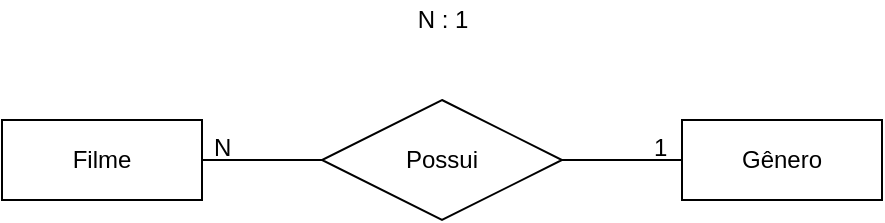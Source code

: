<mxfile version="14.9.3" type="device" pages="2"><diagram id="wnOU6if15Dh_vu8lPUEJ" name="CONCEITUAL"><mxGraphModel dx="868" dy="450" grid="1" gridSize="10" guides="1" tooltips="1" connect="1" arrows="1" fold="1" page="1" pageScale="1" pageWidth="827" pageHeight="1169" math="0" shadow="0"><root><mxCell id="0"/><mxCell id="1" parent="0"/><mxCell id="rFgpefulvbcbcfqrcUcX-6" style="edgeStyle=orthogonalEdgeStyle;rounded=0;orthogonalLoop=1;jettySize=auto;html=1;entryX=0;entryY=0.5;entryDx=0;entryDy=0;entryPerimeter=0;endArrow=none;endFill=0;" parent="1" source="rFgpefulvbcbcfqrcUcX-1" target="rFgpefulvbcbcfqrcUcX-4" edge="1"><mxGeometry relative="1" as="geometry"/></mxCell><mxCell id="rFgpefulvbcbcfqrcUcX-1" value="&lt;font style=&quot;vertical-align: inherit&quot;&gt;&lt;font style=&quot;vertical-align: inherit&quot;&gt;Filme&lt;/font&gt;&lt;/font&gt;" style="whiteSpace=wrap;html=1;align=center;" parent="1" vertex="1"><mxGeometry x="160" y="280" width="100" height="40" as="geometry"/></mxCell><mxCell id="rFgpefulvbcbcfqrcUcX-7" style="edgeStyle=orthogonalEdgeStyle;rounded=0;orthogonalLoop=1;jettySize=auto;html=1;entryX=1;entryY=0.5;entryDx=0;entryDy=0;endArrow=none;endFill=0;" parent="1" source="rFgpefulvbcbcfqrcUcX-2" target="rFgpefulvbcbcfqrcUcX-4" edge="1"><mxGeometry relative="1" as="geometry"/></mxCell><mxCell id="rFgpefulvbcbcfqrcUcX-2" value="&lt;font style=&quot;vertical-align: inherit&quot;&gt;&lt;font style=&quot;vertical-align: inherit&quot;&gt;Gênero&lt;/font&gt;&lt;/font&gt;" style="whiteSpace=wrap;html=1;align=center;" parent="1" vertex="1"><mxGeometry x="500" y="280" width="100" height="40" as="geometry"/></mxCell><mxCell id="rFgpefulvbcbcfqrcUcX-4" value="&lt;font style=&quot;vertical-align: inherit&quot;&gt;&lt;font style=&quot;vertical-align: inherit&quot;&gt;Possui&lt;/font&gt;&lt;/font&gt;" style="shape=rhombus;perimeter=rhombusPerimeter;whiteSpace=wrap;html=1;align=center;" parent="1" vertex="1"><mxGeometry x="320" y="270" width="120" height="60" as="geometry"/></mxCell><mxCell id="rFgpefulvbcbcfqrcUcX-8" value="1" style="text;strokeColor=none;fillColor=none;spacingLeft=4;spacingRight=4;overflow=hidden;rotatable=0;points=[[0,0.5],[1,0.5]];portConstraint=eastwest;fontSize=12;" parent="1" vertex="1"><mxGeometry x="480" y="280" width="40" height="30" as="geometry"/></mxCell><mxCell id="rFgpefulvbcbcfqrcUcX-9" value="N" style="text;strokeColor=none;fillColor=none;spacingLeft=4;spacingRight=4;overflow=hidden;rotatable=0;points=[[0,0.5],[1,0.5]];portConstraint=eastwest;fontSize=12;" parent="1" vertex="1"><mxGeometry x="260" y="280" width="40" height="30" as="geometry"/></mxCell><mxCell id="rFgpefulvbcbcfqrcUcX-11" value="N : 1" style="text;html=1;align=center;verticalAlign=middle;resizable=0;points=[];autosize=1;strokeColor=none;" parent="1" vertex="1"><mxGeometry x="360" y="220" width="40" height="20" as="geometry"/></mxCell></root></mxGraphModel></diagram><diagram id="y6XF5BQmFj1DsKgFFjDS" name="LÓGICO"><mxGraphModel dx="868" dy="450" grid="1" gridSize="10" guides="1" tooltips="1" connect="1" arrows="1" fold="1" page="1" pageScale="1" pageWidth="827" pageHeight="1169" math="0" shadow="0"><root><mxCell id="1vxGlmBhanvUQycYMs-Y-0"/><mxCell id="1vxGlmBhanvUQycYMs-Y-1" parent="1vxGlmBhanvUQycYMs-Y-0"/><mxCell id="1vxGlmBhanvUQycYMs-Y-2" value="Filme" style="shape=table;startSize=30;container=1;collapsible=1;childLayout=tableLayout;fixedRows=1;rowLines=0;fontStyle=1;align=center;resizeLast=1;" vertex="1" parent="1vxGlmBhanvUQycYMs-Y-1"><mxGeometry x="80" y="120" width="180" height="130" as="geometry"/></mxCell><mxCell id="1vxGlmBhanvUQycYMs-Y-3" value="" style="shape=partialRectangle;collapsible=0;dropTarget=0;pointerEvents=0;fillColor=none;top=0;left=0;bottom=1;right=0;points=[[0,0.5],[1,0.5]];portConstraint=eastwest;" vertex="1" parent="1vxGlmBhanvUQycYMs-Y-2"><mxGeometry y="30" width="180" height="30" as="geometry"/></mxCell><mxCell id="1vxGlmBhanvUQycYMs-Y-4" value="PK" style="shape=partialRectangle;connectable=0;fillColor=none;top=0;left=0;bottom=0;right=0;fontStyle=1;overflow=hidden;" vertex="1" parent="1vxGlmBhanvUQycYMs-Y-3"><mxGeometry width="30" height="30" as="geometry"/></mxCell><mxCell id="1vxGlmBhanvUQycYMs-Y-5" value="IdFilme" style="shape=partialRectangle;connectable=0;fillColor=none;top=0;left=0;bottom=0;right=0;align=left;spacingLeft=6;fontStyle=5;overflow=hidden;" vertex="1" parent="1vxGlmBhanvUQycYMs-Y-3"><mxGeometry x="30" width="150" height="30" as="geometry"/></mxCell><mxCell id="1vxGlmBhanvUQycYMs-Y-31" value="" style="shape=partialRectangle;collapsible=0;dropTarget=0;pointerEvents=0;fillColor=none;top=0;left=0;bottom=1;right=0;points=[[0,0.5],[1,0.5]];portConstraint=eastwest;" vertex="1" parent="1vxGlmBhanvUQycYMs-Y-2"><mxGeometry y="60" width="180" height="30" as="geometry"/></mxCell><mxCell id="1vxGlmBhanvUQycYMs-Y-32" value="FK" style="shape=partialRectangle;connectable=0;fillColor=none;top=0;left=0;bottom=0;right=0;fontStyle=1;overflow=hidden;" vertex="1" parent="1vxGlmBhanvUQycYMs-Y-31"><mxGeometry width="30" height="30" as="geometry"/></mxCell><mxCell id="1vxGlmBhanvUQycYMs-Y-33" value="IdGenero" style="shape=partialRectangle;connectable=0;fillColor=none;top=0;left=0;bottom=0;right=0;align=left;spacingLeft=6;fontStyle=5;overflow=hidden;" vertex="1" parent="1vxGlmBhanvUQycYMs-Y-31"><mxGeometry x="30" width="150" height="30" as="geometry"/></mxCell><mxCell id="1vxGlmBhanvUQycYMs-Y-6" value="" style="shape=partialRectangle;collapsible=0;dropTarget=0;pointerEvents=0;fillColor=none;top=0;left=0;bottom=0;right=0;points=[[0,0.5],[1,0.5]];portConstraint=eastwest;" vertex="1" parent="1vxGlmBhanvUQycYMs-Y-2"><mxGeometry y="90" width="180" height="30" as="geometry"/></mxCell><mxCell id="1vxGlmBhanvUQycYMs-Y-7" value="" style="shape=partialRectangle;connectable=0;fillColor=none;top=0;left=0;bottom=0;right=0;editable=1;overflow=hidden;" vertex="1" parent="1vxGlmBhanvUQycYMs-Y-6"><mxGeometry width="30" height="30" as="geometry"/></mxCell><mxCell id="1vxGlmBhanvUQycYMs-Y-8" value="NomeFilme" style="shape=partialRectangle;connectable=0;fillColor=none;top=0;left=0;bottom=0;right=0;align=left;spacingLeft=6;overflow=hidden;" vertex="1" parent="1vxGlmBhanvUQycYMs-Y-6"><mxGeometry x="30" width="150" height="30" as="geometry"/></mxCell><mxCell id="1vxGlmBhanvUQycYMs-Y-15" value="Genero" style="shape=table;startSize=30;container=1;collapsible=1;childLayout=tableLayout;fixedRows=1;rowLines=0;fontStyle=1;align=center;resizeLast=1;" vertex="1" parent="1vxGlmBhanvUQycYMs-Y-1"><mxGeometry x="430" y="130" width="180" height="100" as="geometry"/></mxCell><mxCell id="1vxGlmBhanvUQycYMs-Y-19" value="" style="shape=partialRectangle;collapsible=0;dropTarget=0;pointerEvents=0;fillColor=none;top=0;left=0;bottom=1;right=0;points=[[0,0.5],[1,0.5]];portConstraint=eastwest;" vertex="1" parent="1vxGlmBhanvUQycYMs-Y-15"><mxGeometry y="30" width="180" height="30" as="geometry"/></mxCell><mxCell id="1vxGlmBhanvUQycYMs-Y-20" value="PK" style="shape=partialRectangle;connectable=0;fillColor=none;top=0;left=0;bottom=0;right=0;fontStyle=1;overflow=hidden;" vertex="1" parent="1vxGlmBhanvUQycYMs-Y-19"><mxGeometry width="60" height="30" as="geometry"/></mxCell><mxCell id="1vxGlmBhanvUQycYMs-Y-21" value="IdGenero" style="shape=partialRectangle;connectable=0;fillColor=none;top=0;left=0;bottom=0;right=0;align=left;spacingLeft=6;fontStyle=5;overflow=hidden;" vertex="1" parent="1vxGlmBhanvUQycYMs-Y-19"><mxGeometry x="60" width="120" height="30" as="geometry"/></mxCell><mxCell id="1vxGlmBhanvUQycYMs-Y-22" value="" style="shape=partialRectangle;collapsible=0;dropTarget=0;pointerEvents=0;fillColor=none;top=0;left=0;bottom=0;right=0;points=[[0,0.5],[1,0.5]];portConstraint=eastwest;" vertex="1" parent="1vxGlmBhanvUQycYMs-Y-15"><mxGeometry y="60" width="180" height="30" as="geometry"/></mxCell><mxCell id="1vxGlmBhanvUQycYMs-Y-23" value="" style="shape=partialRectangle;connectable=0;fillColor=none;top=0;left=0;bottom=0;right=0;editable=1;overflow=hidden;" vertex="1" parent="1vxGlmBhanvUQycYMs-Y-22"><mxGeometry width="60" height="30" as="geometry"/></mxCell><mxCell id="1vxGlmBhanvUQycYMs-Y-24" value="NomeGenero" style="shape=partialRectangle;connectable=0;fillColor=none;top=0;left=0;bottom=0;right=0;align=left;spacingLeft=6;overflow=hidden;" vertex="1" parent="1vxGlmBhanvUQycYMs-Y-22"><mxGeometry x="60" width="120" height="30" as="geometry"/></mxCell><mxCell id="pbSG8Zq-SGR0-RWmxPqq-0" value="" style="edgeStyle=entityRelationEdgeStyle;fontSize=12;html=1;endArrow=ERoneToMany;entryX=1;entryY=0.5;entryDx=0;entryDy=0;exitX=0;exitY=0.5;exitDx=0;exitDy=0;" edge="1" parent="1vxGlmBhanvUQycYMs-Y-1" source="1vxGlmBhanvUQycYMs-Y-19" target="1vxGlmBhanvUQycYMs-Y-31"><mxGeometry width="100" height="100" relative="1" as="geometry"><mxPoint x="360" y="280" as="sourcePoint"/><mxPoint x="460" y="180" as="targetPoint"/></mxGeometry></mxCell></root></mxGraphModel></diagram></mxfile>